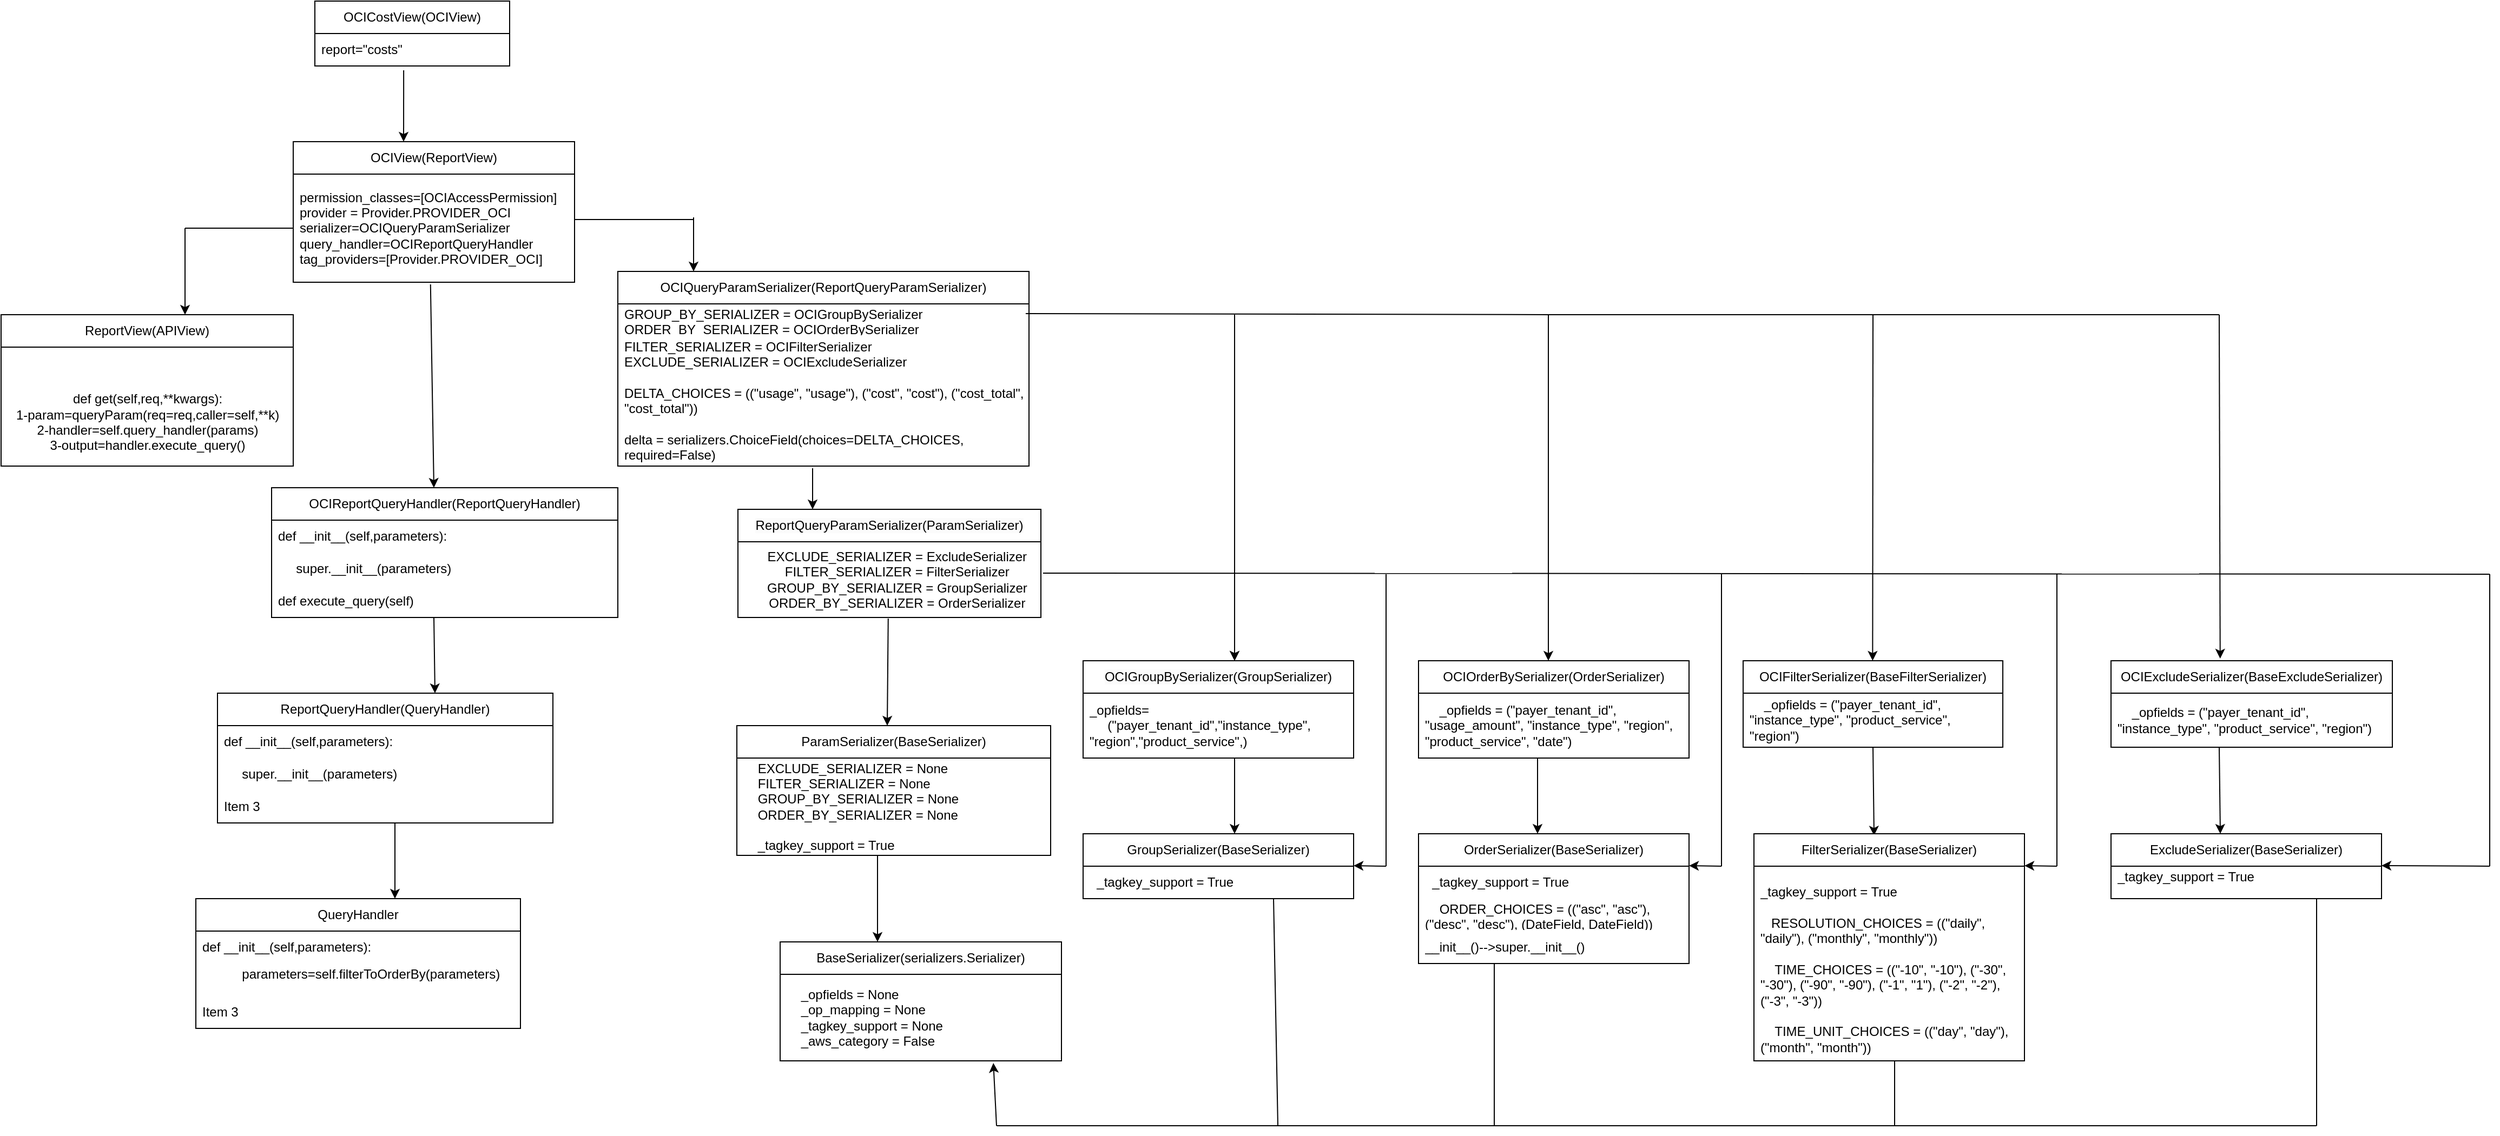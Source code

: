<mxfile version="24.9.1">
  <diagram name="Page-1" id="D7Vn4AiJVQQjsW3S9rvK">
    <mxGraphModel dx="1434" dy="725" grid="1" gridSize="10" guides="1" tooltips="1" connect="1" arrows="1" fold="1" page="1" pageScale="1" pageWidth="850" pageHeight="1100" math="0" shadow="0">
      <root>
        <mxCell id="0" />
        <mxCell id="1" parent="0" />
        <mxCell id="6HUAsycWYb9VESK8B7Vp-1" value="OCICostView(OCIView)" style="swimlane;fontStyle=0;childLayout=stackLayout;horizontal=1;startSize=30;horizontalStack=0;resizeParent=1;resizeParentMax=0;resizeLast=0;collapsible=1;marginBottom=0;whiteSpace=wrap;html=1;" vertex="1" parent="1">
          <mxGeometry x="310" y="30" width="180" height="60" as="geometry" />
        </mxCell>
        <mxCell id="6HUAsycWYb9VESK8B7Vp-3" value="report=&quot;costs&quot;" style="text;strokeColor=none;fillColor=none;align=left;verticalAlign=middle;spacingLeft=4;spacingRight=4;overflow=hidden;points=[[0,0.5],[1,0.5]];portConstraint=eastwest;rotatable=0;whiteSpace=wrap;html=1;" vertex="1" parent="6HUAsycWYb9VESK8B7Vp-1">
          <mxGeometry y="30" width="180" height="30" as="geometry" />
        </mxCell>
        <mxCell id="6HUAsycWYb9VESK8B7Vp-6" value="" style="endArrow=classic;html=1;rounded=0;exitX=0.456;exitY=1.133;exitDx=0;exitDy=0;exitPerimeter=0;" edge="1" parent="1" source="6HUAsycWYb9VESK8B7Vp-3">
          <mxGeometry width="50" height="50" relative="1" as="geometry">
            <mxPoint x="390" y="200" as="sourcePoint" />
            <mxPoint x="392" y="160" as="targetPoint" />
          </mxGeometry>
        </mxCell>
        <mxCell id="6HUAsycWYb9VESK8B7Vp-11" value="OCIView(ReportView)" style="swimlane;fontStyle=0;childLayout=stackLayout;horizontal=1;startSize=30;horizontalStack=0;resizeParent=1;resizeParentMax=0;resizeLast=0;collapsible=1;marginBottom=0;whiteSpace=wrap;html=1;" vertex="1" parent="1">
          <mxGeometry x="290" y="160" width="260" height="130" as="geometry" />
        </mxCell>
        <mxCell id="6HUAsycWYb9VESK8B7Vp-13" value="permission_classes=[OCIAccessPermission]&lt;div&gt;provider = Provider.PROVIDER_OCI&lt;/div&gt;&lt;div&gt;serializer=OCIQueryParamSerializer&lt;/div&gt;&lt;div&gt;query_handler=OCIReportQueryHandler&lt;/div&gt;&lt;div&gt;tag_providers=[Provider.PROVIDER_OCI]&lt;/div&gt;" style="text;strokeColor=none;fillColor=none;align=left;verticalAlign=middle;spacingLeft=4;spacingRight=4;overflow=hidden;points=[[0,0.5],[1,0.5]];portConstraint=eastwest;rotatable=0;whiteSpace=wrap;html=1;" vertex="1" parent="6HUAsycWYb9VESK8B7Vp-11">
          <mxGeometry y="30" width="260" height="100" as="geometry" />
        </mxCell>
        <mxCell id="6HUAsycWYb9VESK8B7Vp-16" value="" style="endArrow=none;html=1;rounded=0;" edge="1" parent="1">
          <mxGeometry width="50" height="50" relative="1" as="geometry">
            <mxPoint x="190" y="240" as="sourcePoint" />
            <mxPoint x="290" y="240" as="targetPoint" />
          </mxGeometry>
        </mxCell>
        <mxCell id="6HUAsycWYb9VESK8B7Vp-17" value="" style="endArrow=classic;html=1;rounded=0;" edge="1" parent="1">
          <mxGeometry width="50" height="50" relative="1" as="geometry">
            <mxPoint x="190" y="240" as="sourcePoint" />
            <mxPoint x="190" y="320" as="targetPoint" />
          </mxGeometry>
        </mxCell>
        <mxCell id="6HUAsycWYb9VESK8B7Vp-18" value="ReportView(APIView)" style="swimlane;fontStyle=0;childLayout=stackLayout;horizontal=1;startSize=30;horizontalStack=0;resizeParent=1;resizeParentMax=0;resizeLast=0;collapsible=1;marginBottom=0;whiteSpace=wrap;html=1;" vertex="1" parent="1">
          <mxGeometry x="20" y="320" width="270" height="140" as="geometry">
            <mxRectangle x="20" y="320" width="160" height="30" as="alternateBounds" />
          </mxGeometry>
        </mxCell>
        <mxCell id="6HUAsycWYb9VESK8B7Vp-24" value="&lt;div&gt;&lt;span style=&quot;background-color: initial;&quot;&gt;&lt;br&gt;&lt;/span&gt;&lt;/div&gt;&lt;div&gt;&lt;span style=&quot;background-color: initial;&quot;&gt;&lt;br&gt;&lt;/span&gt;&lt;/div&gt;&lt;div&gt;&lt;span style=&quot;background-color: initial;&quot;&gt;&lt;br&gt;&lt;/span&gt;&lt;/div&gt;&lt;div&gt;&lt;span style=&quot;background-color: initial;&quot;&gt;&lt;br&gt;&lt;/span&gt;&lt;/div&gt;&lt;div&gt;&lt;span style=&quot;background-color: initial;&quot;&gt;def get(self,req,**kwargs):&lt;/span&gt;&lt;/div&gt;&lt;div&gt;1-param=queryParam(req=req,caller=self,**k)&lt;/div&gt;&lt;div&gt;2-handler=self.query_handler(params)&lt;/div&gt;&lt;div&gt;3-output=handler.execute_query()&lt;/div&gt;&lt;div&gt;&lt;br&gt;&lt;/div&gt;&lt;div&gt;&lt;br&gt;&lt;/div&gt;" style="text;html=1;align=center;verticalAlign=middle;resizable=0;points=[];autosize=1;strokeColor=none;fillColor=none;" vertex="1" parent="1">
          <mxGeometry x="20" y="325" width="270" height="160" as="geometry" />
        </mxCell>
        <mxCell id="6HUAsycWYb9VESK8B7Vp-26" value="" style="endArrow=classic;html=1;rounded=0;exitX=0.488;exitY=1.02;exitDx=0;exitDy=0;exitPerimeter=0;" edge="1" parent="1" source="6HUAsycWYb9VESK8B7Vp-13">
          <mxGeometry width="50" height="50" relative="1" as="geometry">
            <mxPoint x="470" y="350" as="sourcePoint" />
            <mxPoint x="420" y="480" as="targetPoint" />
          </mxGeometry>
        </mxCell>
        <mxCell id="6HUAsycWYb9VESK8B7Vp-30" value="" style="endArrow=none;html=1;rounded=0;exitX=1;exitY=0.42;exitDx=0;exitDy=0;exitPerimeter=0;" edge="1" parent="1" source="6HUAsycWYb9VESK8B7Vp-13">
          <mxGeometry width="50" height="50" relative="1" as="geometry">
            <mxPoint x="560" y="232" as="sourcePoint" />
            <mxPoint x="660" y="232" as="targetPoint" />
          </mxGeometry>
        </mxCell>
        <mxCell id="6HUAsycWYb9VESK8B7Vp-31" value="" style="endArrow=classic;html=1;rounded=0;" edge="1" parent="1">
          <mxGeometry width="50" height="50" relative="1" as="geometry">
            <mxPoint x="660" y="230" as="sourcePoint" />
            <mxPoint x="660" y="280" as="targetPoint" />
          </mxGeometry>
        </mxCell>
        <mxCell id="6HUAsycWYb9VESK8B7Vp-32" value="&lt;span style=&quot;text-align: left;&quot;&gt;OCIQueryParamSerializer(Report&lt;/span&gt;&lt;span style=&quot;text-align: left;&quot;&gt;QueryParamSerializer&lt;/span&gt;&lt;span style=&quot;text-align: left;&quot;&gt;)&lt;/span&gt;" style="swimlane;fontStyle=0;childLayout=stackLayout;horizontal=1;startSize=30;horizontalStack=0;resizeParent=1;resizeParentMax=0;resizeLast=0;collapsible=1;marginBottom=0;whiteSpace=wrap;html=1;" vertex="1" parent="1">
          <mxGeometry x="590" y="280" width="380" height="180" as="geometry" />
        </mxCell>
        <mxCell id="6HUAsycWYb9VESK8B7Vp-34" value="&lt;div&gt;GROUP_BY_SERIALIZER = OCIGroupBySerializer&lt;/div&gt;&lt;div&gt;&lt;div&gt;ORDER_BY_SERIALIZER = OCIOrderBySerializer&lt;/div&gt;&lt;/div&gt;&lt;div&gt;&lt;br&gt;&lt;/div&gt;" style="text;strokeColor=none;fillColor=none;align=left;verticalAlign=middle;spacingLeft=4;spacingRight=4;overflow=hidden;points=[[0,0.5],[1,0.5]];portConstraint=eastwest;rotatable=0;whiteSpace=wrap;html=1;" vertex="1" parent="6HUAsycWYb9VESK8B7Vp-32">
          <mxGeometry y="30" width="380" height="30" as="geometry" />
        </mxCell>
        <mxCell id="6HUAsycWYb9VESK8B7Vp-35" value="&lt;div&gt;FILTER_SERIALIZER = OCIFilterSerializer&lt;/div&gt;&lt;div&gt;EXCLUDE_SERIALIZER = OCIExcludeSerializer&lt;/div&gt;&lt;div&gt;&lt;div&gt;&amp;nbsp;&lt;/div&gt;&lt;div&gt;DELTA_CHOICES = ((&quot;usage&quot;, &quot;usage&quot;), (&quot;cost&quot;, &quot;cost&quot;), (&quot;cost_total&quot;, &quot;cost_total&quot;))&lt;/div&gt;&lt;div&gt;&lt;span style=&quot;background-color: initial;&quot;&gt;&lt;br&gt;&lt;/span&gt;&lt;/div&gt;&lt;div&gt;&lt;span style=&quot;background-color: initial;&quot;&gt;delta = serializers.ChoiceField(choices=DELTA_CHOICES, required=False)&lt;/span&gt;&lt;/div&gt;&lt;/div&gt;&lt;div&gt;&lt;br&gt;&lt;/div&gt;&lt;div&gt;&lt;br&gt;&lt;/div&gt;" style="text;strokeColor=none;fillColor=none;align=left;verticalAlign=middle;spacingLeft=4;spacingRight=4;overflow=hidden;points=[[0,0.5],[1,0.5]];portConstraint=eastwest;rotatable=0;whiteSpace=wrap;html=1;" vertex="1" parent="6HUAsycWYb9VESK8B7Vp-32">
          <mxGeometry y="60" width="380" height="120" as="geometry" />
        </mxCell>
        <mxCell id="6HUAsycWYb9VESK8B7Vp-37" value="&lt;span style=&quot;text-align: left;&quot;&gt;OCIReportQueryHandler(&lt;/span&gt;&lt;span style=&quot;text-align: left;&quot;&gt;ReportQueryHandler&lt;/span&gt;&lt;span style=&quot;text-align: left;&quot;&gt;)&lt;/span&gt;" style="swimlane;fontStyle=0;childLayout=stackLayout;horizontal=1;startSize=30;horizontalStack=0;resizeParent=1;resizeParentMax=0;resizeLast=0;collapsible=1;marginBottom=0;whiteSpace=wrap;html=1;" vertex="1" parent="1">
          <mxGeometry x="270" y="480" width="320" height="120" as="geometry" />
        </mxCell>
        <mxCell id="6HUAsycWYb9VESK8B7Vp-38" value="def __init__(self,parameters):" style="text;strokeColor=none;fillColor=none;align=left;verticalAlign=middle;spacingLeft=4;spacingRight=4;overflow=hidden;points=[[0,0.5],[1,0.5]];portConstraint=eastwest;rotatable=0;whiteSpace=wrap;html=1;" vertex="1" parent="6HUAsycWYb9VESK8B7Vp-37">
          <mxGeometry y="30" width="320" height="30" as="geometry" />
        </mxCell>
        <mxCell id="6HUAsycWYb9VESK8B7Vp-39" value="&amp;nbsp; &amp;nbsp; &amp;nbsp;super.__init__(parameters)" style="text;strokeColor=none;fillColor=none;align=left;verticalAlign=middle;spacingLeft=4;spacingRight=4;overflow=hidden;points=[[0,0.5],[1,0.5]];portConstraint=eastwest;rotatable=0;whiteSpace=wrap;html=1;" vertex="1" parent="6HUAsycWYb9VESK8B7Vp-37">
          <mxGeometry y="60" width="320" height="30" as="geometry" />
        </mxCell>
        <mxCell id="6HUAsycWYb9VESK8B7Vp-40" value="def execute_query(self)" style="text;strokeColor=none;fillColor=none;align=left;verticalAlign=middle;spacingLeft=4;spacingRight=4;overflow=hidden;points=[[0,0.5],[1,0.5]];portConstraint=eastwest;rotatable=0;whiteSpace=wrap;html=1;" vertex="1" parent="6HUAsycWYb9VESK8B7Vp-37">
          <mxGeometry y="90" width="320" height="30" as="geometry" />
        </mxCell>
        <mxCell id="6HUAsycWYb9VESK8B7Vp-41" value="" style="endArrow=classic;html=1;rounded=0;" edge="1" parent="1">
          <mxGeometry width="50" height="50" relative="1" as="geometry">
            <mxPoint x="770" y="462" as="sourcePoint" />
            <mxPoint x="770" y="500" as="targetPoint" />
          </mxGeometry>
        </mxCell>
        <mxCell id="6HUAsycWYb9VESK8B7Vp-42" value="&lt;span style=&quot;forced-color-adjust: none; color: rgb(0, 0, 0); font-family: Helvetica; font-size: 12px; font-style: normal; font-variant-ligatures: normal; font-variant-caps: normal; font-weight: 400; letter-spacing: normal; orphans: 2; text-indent: 0px; text-transform: none; widows: 2; word-spacing: 0px; -webkit-text-stroke-width: 0px; white-space: normal; background-color: rgb(251, 251, 251); text-decoration-thickness: initial; text-decoration-style: initial; text-decoration-color: initial; text-align: left;&quot;&gt;Report&lt;/span&gt;&lt;span style=&quot;forced-color-adjust: none; color: rgb(0, 0, 0); font-family: Helvetica; font-size: 12px; font-style: normal; font-variant-ligatures: normal; font-variant-caps: normal; font-weight: 400; letter-spacing: normal; orphans: 2; text-indent: 0px; text-transform: none; widows: 2; word-spacing: 0px; -webkit-text-stroke-width: 0px; white-space: normal; background-color: rgb(251, 251, 251); text-decoration-thickness: initial; text-decoration-style: initial; text-decoration-color: initial; text-align: left;&quot;&gt;QueryParamSerializer(ParamSerializer)&lt;/span&gt;" style="swimlane;fontStyle=0;childLayout=stackLayout;horizontal=1;startSize=30;horizontalStack=0;resizeParent=1;resizeParentMax=0;resizeLast=0;collapsible=1;marginBottom=0;whiteSpace=wrap;html=1;" vertex="1" parent="1">
          <mxGeometry x="701" y="500" width="280" height="100" as="geometry" />
        </mxCell>
        <mxCell id="6HUAsycWYb9VESK8B7Vp-67" value="&lt;div&gt;&amp;nbsp; &amp;nbsp; EXCLUDE_SERIALIZER = ExcludeSerializer&lt;/div&gt;&lt;div&gt;&lt;div&gt;&amp;nbsp; &amp;nbsp; FILTER_SERIALIZER = FilterSerializer&lt;/div&gt;&lt;/div&gt;&lt;div&gt;&lt;div&gt;&amp;nbsp; &amp;nbsp; GROUP_BY_SERIALIZER = GroupSerializer&lt;/div&gt;&lt;/div&gt;&lt;div&gt;&amp;nbsp; &amp;nbsp; ORDER_BY_SERIALIZER = OrderSerializer&lt;/div&gt;" style="text;html=1;align=center;verticalAlign=middle;resizable=0;points=[];autosize=1;strokeColor=none;fillColor=none;" vertex="1" parent="6HUAsycWYb9VESK8B7Vp-42">
          <mxGeometry y="30" width="280" height="70" as="geometry" />
        </mxCell>
        <mxCell id="6HUAsycWYb9VESK8B7Vp-46" value="" style="endArrow=classic;html=1;rounded=0;" edge="1" parent="1">
          <mxGeometry width="50" height="50" relative="1" as="geometry">
            <mxPoint x="420" y="600" as="sourcePoint" />
            <mxPoint x="421" y="670" as="targetPoint" />
          </mxGeometry>
        </mxCell>
        <mxCell id="6HUAsycWYb9VESK8B7Vp-47" value="&lt;span style=&quot;text-align: left;&quot;&gt;ReportQueryHandler(QueryHandler)&lt;/span&gt;" style="swimlane;fontStyle=0;childLayout=stackLayout;horizontal=1;startSize=30;horizontalStack=0;resizeParent=1;resizeParentMax=0;resizeLast=0;collapsible=1;marginBottom=0;whiteSpace=wrap;html=1;" vertex="1" parent="1">
          <mxGeometry x="220" y="670" width="310" height="120" as="geometry" />
        </mxCell>
        <mxCell id="6HUAsycWYb9VESK8B7Vp-48" value="def __init__(self,parameters):" style="text;strokeColor=none;fillColor=none;align=left;verticalAlign=middle;spacingLeft=4;spacingRight=4;overflow=hidden;points=[[0,0.5],[1,0.5]];portConstraint=eastwest;rotatable=0;whiteSpace=wrap;html=1;" vertex="1" parent="6HUAsycWYb9VESK8B7Vp-47">
          <mxGeometry y="30" width="310" height="30" as="geometry" />
        </mxCell>
        <mxCell id="6HUAsycWYb9VESK8B7Vp-49" value="&amp;nbsp; &amp;nbsp; &amp;nbsp;super.__init__(parameters)" style="text;strokeColor=none;fillColor=none;align=left;verticalAlign=middle;spacingLeft=4;spacingRight=4;overflow=hidden;points=[[0,0.5],[1,0.5]];portConstraint=eastwest;rotatable=0;whiteSpace=wrap;html=1;" vertex="1" parent="6HUAsycWYb9VESK8B7Vp-47">
          <mxGeometry y="60" width="310" height="30" as="geometry" />
        </mxCell>
        <mxCell id="6HUAsycWYb9VESK8B7Vp-50" value="Item 3" style="text;strokeColor=none;fillColor=none;align=left;verticalAlign=middle;spacingLeft=4;spacingRight=4;overflow=hidden;points=[[0,0.5],[1,0.5]];portConstraint=eastwest;rotatable=0;whiteSpace=wrap;html=1;" vertex="1" parent="6HUAsycWYb9VESK8B7Vp-47">
          <mxGeometry y="90" width="310" height="30" as="geometry" />
        </mxCell>
        <mxCell id="6HUAsycWYb9VESK8B7Vp-52" value="" style="endArrow=classic;html=1;rounded=0;" edge="1" parent="1">
          <mxGeometry width="50" height="50" relative="1" as="geometry">
            <mxPoint x="384" y="790" as="sourcePoint" />
            <mxPoint x="384" y="860" as="targetPoint" />
          </mxGeometry>
        </mxCell>
        <mxCell id="6HUAsycWYb9VESK8B7Vp-53" value="QueryHandler" style="swimlane;fontStyle=0;childLayout=stackLayout;horizontal=1;startSize=30;horizontalStack=0;resizeParent=1;resizeParentMax=0;resizeLast=0;collapsible=1;marginBottom=0;whiteSpace=wrap;html=1;" vertex="1" parent="1">
          <mxGeometry x="200" y="860" width="300" height="120" as="geometry" />
        </mxCell>
        <mxCell id="6HUAsycWYb9VESK8B7Vp-54" value="def __init__(self,parameters):" style="text;strokeColor=none;fillColor=none;align=left;verticalAlign=middle;spacingLeft=4;spacingRight=4;overflow=hidden;points=[[0,0.5],[1,0.5]];portConstraint=eastwest;rotatable=0;whiteSpace=wrap;html=1;" vertex="1" parent="6HUAsycWYb9VESK8B7Vp-53">
          <mxGeometry y="30" width="300" height="30" as="geometry" />
        </mxCell>
        <mxCell id="6HUAsycWYb9VESK8B7Vp-55" value="&amp;nbsp; &amp;nbsp; &amp;nbsp; &amp;nbsp; &amp;nbsp; &amp;nbsp;parameters=self.filterToOrderBy(parameters)&lt;div&gt;&lt;br&gt;&lt;/div&gt;" style="text;strokeColor=none;fillColor=none;align=left;verticalAlign=middle;spacingLeft=4;spacingRight=4;overflow=hidden;points=[[0,0.5],[1,0.5]];portConstraint=eastwest;rotatable=0;whiteSpace=wrap;html=1;" vertex="1" parent="6HUAsycWYb9VESK8B7Vp-53">
          <mxGeometry y="60" width="300" height="30" as="geometry" />
        </mxCell>
        <mxCell id="6HUAsycWYb9VESK8B7Vp-56" value="Item 3" style="text;strokeColor=none;fillColor=none;align=left;verticalAlign=middle;spacingLeft=4;spacingRight=4;overflow=hidden;points=[[0,0.5],[1,0.5]];portConstraint=eastwest;rotatable=0;whiteSpace=wrap;html=1;" vertex="1" parent="6HUAsycWYb9VESK8B7Vp-53">
          <mxGeometry y="90" width="300" height="30" as="geometry" />
        </mxCell>
        <mxCell id="6HUAsycWYb9VESK8B7Vp-57" value="" style="endArrow=classic;html=1;rounded=0;exitX=0.496;exitY=1.014;exitDx=0;exitDy=0;exitPerimeter=0;" edge="1" parent="1" source="6HUAsycWYb9VESK8B7Vp-67">
          <mxGeometry width="50" height="50" relative="1" as="geometry">
            <mxPoint x="839" y="610" as="sourcePoint" />
            <mxPoint x="839" y="700" as="targetPoint" />
          </mxGeometry>
        </mxCell>
        <mxCell id="6HUAsycWYb9VESK8B7Vp-58" value="&lt;span style=&quot;text-align: left;&quot;&gt;ParamSerializer(BaseSerializer)&lt;/span&gt;" style="swimlane;fontStyle=0;childLayout=stackLayout;horizontal=1;startSize=30;horizontalStack=0;resizeParent=1;resizeParentMax=0;resizeLast=0;collapsible=1;marginBottom=0;whiteSpace=wrap;html=1;" vertex="1" parent="1">
          <mxGeometry x="700" y="700" width="290" height="120" as="geometry" />
        </mxCell>
        <mxCell id="6HUAsycWYb9VESK8B7Vp-59" value="&lt;div&gt;&amp;nbsp; &amp;nbsp; EXCLUDE_SERIALIZER = None&lt;/div&gt;&lt;div&gt;&amp;nbsp; &amp;nbsp; FILTER_SERIALIZER = None&lt;/div&gt;&lt;div&gt;&amp;nbsp; &amp;nbsp; GROUP_BY_SERIALIZER = None&lt;/div&gt;&lt;div&gt;&amp;nbsp; &amp;nbsp; ORDER_BY_SERIALIZER = None&lt;/div&gt;&lt;div&gt;&lt;br&gt;&lt;/div&gt;&lt;div&gt;&amp;nbsp; &amp;nbsp; _tagkey_support = True&lt;/div&gt;" style="text;strokeColor=none;fillColor=none;align=left;verticalAlign=middle;spacingLeft=4;spacingRight=4;overflow=hidden;points=[[0,0.5],[1,0.5]];portConstraint=eastwest;rotatable=0;whiteSpace=wrap;html=1;" vertex="1" parent="6HUAsycWYb9VESK8B7Vp-58">
          <mxGeometry y="30" width="290" height="90" as="geometry" />
        </mxCell>
        <mxCell id="6HUAsycWYb9VESK8B7Vp-62" value="" style="endArrow=classic;html=1;rounded=0;" edge="1" parent="1">
          <mxGeometry width="50" height="50" relative="1" as="geometry">
            <mxPoint x="830" y="820" as="sourcePoint" />
            <mxPoint x="830" y="900" as="targetPoint" />
          </mxGeometry>
        </mxCell>
        <mxCell id="6HUAsycWYb9VESK8B7Vp-63" value="BaseSerializer(serializers.Serializer)" style="swimlane;fontStyle=0;childLayout=stackLayout;horizontal=1;startSize=30;horizontalStack=0;resizeParent=1;resizeParentMax=0;resizeLast=0;collapsible=1;marginBottom=0;whiteSpace=wrap;html=1;" vertex="1" parent="1">
          <mxGeometry x="740" y="900" width="260" height="110" as="geometry" />
        </mxCell>
        <mxCell id="6HUAsycWYb9VESK8B7Vp-65" value="&lt;div&gt;&amp;nbsp; &amp;nbsp; _opfields = None&lt;/div&gt;&lt;div&gt;&amp;nbsp; &amp;nbsp; _op_mapping = None&lt;/div&gt;&lt;div&gt;&amp;nbsp; &amp;nbsp; _tagkey_support = None&lt;/div&gt;&lt;div&gt;&amp;nbsp; &amp;nbsp; _aws_category = False&lt;/div&gt;" style="text;strokeColor=none;fillColor=none;align=left;verticalAlign=middle;spacingLeft=4;spacingRight=4;overflow=hidden;points=[[0,0.5],[1,0.5]];portConstraint=eastwest;rotatable=0;whiteSpace=wrap;html=1;" vertex="1" parent="6HUAsycWYb9VESK8B7Vp-63">
          <mxGeometry y="30" width="260" height="80" as="geometry" />
        </mxCell>
        <mxCell id="6HUAsycWYb9VESK8B7Vp-68" value="" style="endArrow=none;html=1;rounded=0;exitX=0.992;exitY=0.3;exitDx=0;exitDy=0;exitPerimeter=0;" edge="1" parent="1" source="6HUAsycWYb9VESK8B7Vp-34">
          <mxGeometry width="50" height="50" relative="1" as="geometry">
            <mxPoint x="1070" y="370" as="sourcePoint" />
            <mxPoint x="1850" y="320" as="targetPoint" />
            <Array as="points">
              <mxPoint x="1450" y="320" />
              <mxPoint x="2070" y="320" />
            </Array>
          </mxGeometry>
        </mxCell>
        <mxCell id="6HUAsycWYb9VESK8B7Vp-70" value="" style="endArrow=classic;html=1;rounded=0;" edge="1" parent="1">
          <mxGeometry width="50" height="50" relative="1" as="geometry">
            <mxPoint x="1160" y="320" as="sourcePoint" />
            <mxPoint x="1160" y="640" as="targetPoint" />
          </mxGeometry>
        </mxCell>
        <mxCell id="6HUAsycWYb9VESK8B7Vp-71" value="" style="endArrow=classic;html=1;rounded=0;" edge="1" parent="1">
          <mxGeometry width="50" height="50" relative="1" as="geometry">
            <mxPoint x="1160" y="320" as="sourcePoint" />
            <mxPoint x="1160" y="640" as="targetPoint" />
          </mxGeometry>
        </mxCell>
        <mxCell id="6HUAsycWYb9VESK8B7Vp-75" value="" style="endArrow=classic;html=1;rounded=0;" edge="1" parent="1">
          <mxGeometry width="50" height="50" relative="1" as="geometry">
            <mxPoint x="1450" y="320" as="sourcePoint" />
            <mxPoint x="1450" y="640" as="targetPoint" />
          </mxGeometry>
        </mxCell>
        <mxCell id="6HUAsycWYb9VESK8B7Vp-76" value="" style="endArrow=classic;html=1;rounded=0;entryX=0.457;entryY=-0.008;entryDx=0;entryDy=0;entryPerimeter=0;" edge="1" parent="1">
          <mxGeometry width="50" height="50" relative="1" as="geometry">
            <mxPoint x="1750" y="320" as="sourcePoint" />
            <mxPoint x="1749.68" y="640" as="targetPoint" />
          </mxGeometry>
        </mxCell>
        <mxCell id="6HUAsycWYb9VESK8B7Vp-77" value="&lt;span style=&quot;color: rgb(0, 0, 0); font-family: Helvetica; font-size: 12px; font-style: normal; font-variant-ligatures: normal; font-variant-caps: normal; font-weight: 400; letter-spacing: normal; orphans: 2; text-align: left; text-indent: 0px; text-transform: none; widows: 2; word-spacing: 0px; -webkit-text-stroke-width: 0px; white-space: normal; background-color: rgb(251, 251, 251); text-decoration-thickness: initial; text-decoration-style: initial; text-decoration-color: initial; display: inline !important; float: none;&quot;&gt;OCIGroupBySerializer(GroupSerializer)&lt;/span&gt;" style="swimlane;fontStyle=0;childLayout=stackLayout;horizontal=1;startSize=30;horizontalStack=0;resizeParent=1;resizeParentMax=0;resizeLast=0;collapsible=1;marginBottom=0;whiteSpace=wrap;html=1;" vertex="1" parent="1">
          <mxGeometry x="1020" y="640" width="250" height="90" as="geometry" />
        </mxCell>
        <mxCell id="6HUAsycWYb9VESK8B7Vp-78" value="_opfields=&amp;nbsp; &amp;nbsp; &amp;nbsp; &amp;nbsp;&lt;div&gt;&amp;nbsp; &amp;nbsp; &amp;nbsp;(&quot;payer_tenant_id&quot;,&quot;instance_type&quot;,&lt;div&gt;&quot;region&quot;,&quot;product_service&quot;,&lt;span style=&quot;background-color: initial;&quot;&gt;)&lt;/span&gt;&lt;/div&gt;&lt;/div&gt;" style="text;strokeColor=none;fillColor=none;align=left;verticalAlign=middle;spacingLeft=4;spacingRight=4;overflow=hidden;points=[[0,0.5],[1,0.5]];portConstraint=eastwest;rotatable=0;whiteSpace=wrap;html=1;" vertex="1" parent="6HUAsycWYb9VESK8B7Vp-77">
          <mxGeometry y="30" width="250" height="60" as="geometry" />
        </mxCell>
        <mxCell id="6HUAsycWYb9VESK8B7Vp-81" value="&lt;span style=&quot;text-align: left;&quot;&gt;OCIOrderBySerializer(Order&lt;/span&gt;&lt;span style=&quot;text-align: left;&quot;&gt;Serializer&lt;/span&gt;&lt;span style=&quot;text-align: left;&quot;&gt;)&lt;/span&gt;" style="swimlane;fontStyle=0;childLayout=stackLayout;horizontal=1;startSize=30;horizontalStack=0;resizeParent=1;resizeParentMax=0;resizeLast=0;collapsible=1;marginBottom=0;whiteSpace=wrap;html=1;" vertex="1" parent="1">
          <mxGeometry x="1330" y="640" width="250" height="90" as="geometry" />
        </mxCell>
        <mxCell id="6HUAsycWYb9VESK8B7Vp-82" value="&amp;nbsp; &amp;nbsp; _opfields = (&quot;payer_tenant_id&quot;, &quot;usage_amount&quot;, &quot;instance_type&quot;, &quot;region&quot;, &quot;product_service&quot;, &quot;date&quot;)" style="text;strokeColor=none;fillColor=none;align=left;verticalAlign=middle;spacingLeft=4;spacingRight=4;overflow=hidden;points=[[0,0.5],[1,0.5]];portConstraint=eastwest;rotatable=0;whiteSpace=wrap;html=1;" vertex="1" parent="6HUAsycWYb9VESK8B7Vp-81">
          <mxGeometry y="30" width="250" height="60" as="geometry" />
        </mxCell>
        <mxCell id="6HUAsycWYb9VESK8B7Vp-85" value="&lt;span style=&quot;text-align: left;&quot;&gt;OCIFilterSerializer(BaseFilter&lt;/span&gt;&lt;span style=&quot;text-align: left;&quot;&gt;Serializer&lt;/span&gt;&lt;span style=&quot;text-align: left;&quot;&gt;)&lt;/span&gt;" style="swimlane;fontStyle=0;childLayout=stackLayout;horizontal=1;startSize=30;horizontalStack=0;resizeParent=1;resizeParentMax=0;resizeLast=0;collapsible=1;marginBottom=0;whiteSpace=wrap;html=1;" vertex="1" parent="1">
          <mxGeometry x="1630" y="640" width="240" height="80" as="geometry" />
        </mxCell>
        <mxCell id="6HUAsycWYb9VESK8B7Vp-86" value="&amp;nbsp; &amp;nbsp; _opfields = (&quot;payer_tenant_id&quot;, &quot;instance_type&quot;, &quot;product_service&quot;, &quot;region&quot;)" style="text;strokeColor=none;fillColor=none;align=left;verticalAlign=middle;spacingLeft=4;spacingRight=4;overflow=hidden;points=[[0,0.5],[1,0.5]];portConstraint=eastwest;rotatable=0;whiteSpace=wrap;html=1;" vertex="1" parent="6HUAsycWYb9VESK8B7Vp-85">
          <mxGeometry y="30" width="240" height="50" as="geometry" />
        </mxCell>
        <mxCell id="6HUAsycWYb9VESK8B7Vp-89" value="" style="endArrow=classic;html=1;rounded=0;entryX=0.388;entryY=-0.025;entryDx=0;entryDy=0;entryPerimeter=0;" edge="1" parent="1" target="6HUAsycWYb9VESK8B7Vp-90">
          <mxGeometry width="50" height="50" relative="1" as="geometry">
            <mxPoint x="2070" y="320" as="sourcePoint" />
            <mxPoint x="2040" y="600" as="targetPoint" />
          </mxGeometry>
        </mxCell>
        <mxCell id="6HUAsycWYb9VESK8B7Vp-90" value="&lt;span style=&quot;text-align: left;&quot;&gt;OCIExcludeSerializer(BaseExclude&lt;/span&gt;&lt;span style=&quot;text-align: left;&quot;&gt;Serializer&lt;/span&gt;&lt;span style=&quot;text-align: left;&quot;&gt;)&lt;/span&gt;" style="swimlane;fontStyle=0;childLayout=stackLayout;horizontal=1;startSize=30;horizontalStack=0;resizeParent=1;resizeParentMax=0;resizeLast=0;collapsible=1;marginBottom=0;whiteSpace=wrap;html=1;" vertex="1" parent="1">
          <mxGeometry x="1970" y="640" width="260" height="80" as="geometry" />
        </mxCell>
        <mxCell id="6HUAsycWYb9VESK8B7Vp-91" value="&amp;nbsp; &amp;nbsp; _opfields = (&quot;payer_tenant_id&quot;, &quot;instance_type&quot;, &quot;product_service&quot;, &quot;region&quot;)" style="text;strokeColor=none;fillColor=none;align=left;verticalAlign=middle;spacingLeft=4;spacingRight=4;overflow=hidden;points=[[0,0.5],[1,0.5]];portConstraint=eastwest;rotatable=0;whiteSpace=wrap;html=1;" vertex="1" parent="6HUAsycWYb9VESK8B7Vp-90">
          <mxGeometry y="30" width="260" height="50" as="geometry" />
        </mxCell>
        <mxCell id="6HUAsycWYb9VESK8B7Vp-97" value="" style="endArrow=classic;html=1;rounded=0;" edge="1" parent="1">
          <mxGeometry width="50" height="50" relative="1" as="geometry">
            <mxPoint x="1160" y="730" as="sourcePoint" />
            <mxPoint x="1160" y="800" as="targetPoint" />
          </mxGeometry>
        </mxCell>
        <mxCell id="6HUAsycWYb9VESK8B7Vp-99" value="" style="endArrow=classic;html=1;rounded=0;" edge="1" parent="1">
          <mxGeometry width="50" height="50" relative="1" as="geometry">
            <mxPoint x="1440" y="730" as="sourcePoint" />
            <mxPoint x="1440" y="800" as="targetPoint" />
          </mxGeometry>
        </mxCell>
        <mxCell id="6HUAsycWYb9VESK8B7Vp-100" value="" style="endArrow=classic;html=1;rounded=0;entryX=0.444;entryY=0.008;entryDx=0;entryDy=0;entryPerimeter=0;" edge="1" parent="1" target="6HUAsycWYb9VESK8B7Vp-114">
          <mxGeometry width="50" height="50" relative="1" as="geometry">
            <mxPoint x="1750" y="720" as="sourcePoint" />
            <mxPoint x="1750" y="790" as="targetPoint" />
          </mxGeometry>
        </mxCell>
        <mxCell id="6HUAsycWYb9VESK8B7Vp-101" value="" style="endArrow=classic;html=1;rounded=0;entryX=0.404;entryY=0;entryDx=0;entryDy=0;entryPerimeter=0;" edge="1" parent="1" target="6HUAsycWYb9VESK8B7Vp-119">
          <mxGeometry width="50" height="50" relative="1" as="geometry">
            <mxPoint x="2070" y="720" as="sourcePoint" />
            <mxPoint x="2070" y="790" as="targetPoint" />
          </mxGeometry>
        </mxCell>
        <mxCell id="6HUAsycWYb9VESK8B7Vp-102" value="&lt;span style=&quot;color: rgb(0, 0, 0); font-family: Helvetica; font-size: 12px; font-style: normal; font-variant-ligatures: normal; font-variant-caps: normal; font-weight: 400; letter-spacing: normal; orphans: 2; text-align: left; text-indent: 0px; text-transform: none; widows: 2; word-spacing: 0px; -webkit-text-stroke-width: 0px; white-space: normal; background-color: rgb(251, 251, 251); text-decoration-thickness: initial; text-decoration-style: initial; text-decoration-color: initial; display: inline !important; float: none;&quot;&gt;GroupSerializer(BaseSerializer)&lt;/span&gt;" style="swimlane;fontStyle=0;childLayout=stackLayout;horizontal=1;startSize=30;horizontalStack=0;resizeParent=1;resizeParentMax=0;resizeLast=0;collapsible=1;marginBottom=0;whiteSpace=wrap;html=1;" vertex="1" parent="1">
          <mxGeometry x="1020" y="800" width="250" height="60" as="geometry" />
        </mxCell>
        <mxCell id="6HUAsycWYb9VESK8B7Vp-103" value="&amp;nbsp; _tagkey_support = True" style="text;strokeColor=none;fillColor=none;align=left;verticalAlign=middle;spacingLeft=4;spacingRight=4;overflow=hidden;points=[[0,0.5],[1,0.5]];portConstraint=eastwest;rotatable=0;whiteSpace=wrap;html=1;" vertex="1" parent="6HUAsycWYb9VESK8B7Vp-102">
          <mxGeometry y="30" width="250" height="30" as="geometry" />
        </mxCell>
        <mxCell id="6HUAsycWYb9VESK8B7Vp-110" value="&lt;div style=&quot;text-align: left;&quot;&gt;&lt;span style=&quot;background-color: initial;&quot;&gt;OrderSerializer(&lt;/span&gt;&lt;span style=&quot;background-color: initial;&quot;&gt;BaseSerializer&lt;/span&gt;&lt;span style=&quot;background-color: initial;&quot;&gt;)&lt;/span&gt;&lt;/div&gt;" style="swimlane;fontStyle=0;childLayout=stackLayout;horizontal=1;startSize=30;horizontalStack=0;resizeParent=1;resizeParentMax=0;resizeLast=0;collapsible=1;marginBottom=0;whiteSpace=wrap;html=1;" vertex="1" parent="1">
          <mxGeometry x="1330" y="800" width="250" height="120" as="geometry" />
        </mxCell>
        <mxCell id="6HUAsycWYb9VESK8B7Vp-111" value="&amp;nbsp; _tagkey_support = True" style="text;strokeColor=none;fillColor=none;align=left;verticalAlign=middle;spacingLeft=4;spacingRight=4;overflow=hidden;points=[[0,0.5],[1,0.5]];portConstraint=eastwest;rotatable=0;whiteSpace=wrap;html=1;" vertex="1" parent="6HUAsycWYb9VESK8B7Vp-110">
          <mxGeometry y="30" width="250" height="30" as="geometry" />
        </mxCell>
        <mxCell id="6HUAsycWYb9VESK8B7Vp-112" value="&lt;div&gt;&amp;nbsp; &amp;nbsp; ORDER_CHOICES = ((&quot;asc&quot;, &quot;asc&quot;), (&quot;desc&quot;, &quot;desc&quot;), (DateField, DateField))&lt;/div&gt;&lt;div&gt;&lt;br&gt;&lt;/div&gt;" style="text;strokeColor=none;fillColor=none;align=left;verticalAlign=middle;spacingLeft=4;spacingRight=4;overflow=hidden;points=[[0,0.5],[1,0.5]];portConstraint=eastwest;rotatable=0;whiteSpace=wrap;html=1;" vertex="1" parent="6HUAsycWYb9VESK8B7Vp-110">
          <mxGeometry y="60" width="250" height="30" as="geometry" />
        </mxCell>
        <mxCell id="6HUAsycWYb9VESK8B7Vp-113" value="__init__()--&amp;gt;super.__init__()" style="text;strokeColor=none;fillColor=none;align=left;verticalAlign=middle;spacingLeft=4;spacingRight=4;overflow=hidden;points=[[0,0.5],[1,0.5]];portConstraint=eastwest;rotatable=0;whiteSpace=wrap;html=1;" vertex="1" parent="6HUAsycWYb9VESK8B7Vp-110">
          <mxGeometry y="90" width="250" height="30" as="geometry" />
        </mxCell>
        <mxCell id="6HUAsycWYb9VESK8B7Vp-114" value="&lt;div style=&quot;text-align: left;&quot;&gt;&lt;span style=&quot;background-color: initial;&quot;&gt;FilterSerializer(BaseSerializer)&lt;/span&gt;&lt;/div&gt;" style="swimlane;fontStyle=0;childLayout=stackLayout;horizontal=1;startSize=30;horizontalStack=0;resizeParent=1;resizeParentMax=0;resizeLast=0;collapsible=1;marginBottom=0;whiteSpace=wrap;html=1;" vertex="1" parent="1">
          <mxGeometry x="1640" y="800" width="250" height="210" as="geometry" />
        </mxCell>
        <mxCell id="6HUAsycWYb9VESK8B7Vp-115" value="&lt;div&gt;&lt;br&gt;&lt;/div&gt;&lt;div&gt;&lt;span style=&quot;background-color: initial;&quot;&gt;_tagkey_support = True&lt;/span&gt;&lt;/div&gt;&lt;div&gt;&lt;br&gt;&lt;/div&gt;&lt;div&gt;&amp;nbsp; &amp;nbsp;RESOLUTION_CHOICES = ((&quot;daily&quot;, &quot;daily&quot;), (&quot;monthly&quot;, &quot;monthly&quot;))&lt;/div&gt;&lt;div&gt;&lt;br&gt;&lt;/div&gt;&lt;div&gt;&amp;nbsp; &amp;nbsp; TIME_CHOICES = ((&quot;-10&quot;, &quot;-10&quot;), (&quot;-30&quot;, &quot;-30&quot;), (&quot;-90&quot;, &quot;-90&quot;), (&quot;-1&quot;, &quot;1&quot;), (&quot;-2&quot;, &quot;-2&quot;), (&quot;-3&quot;, &quot;-3&quot;))&lt;/div&gt;&lt;div&gt;&lt;span style=&quot;background-color: initial;&quot;&gt;&lt;br&gt;&lt;/span&gt;&lt;/div&gt;&lt;div&gt;&lt;span style=&quot;background-color: initial;&quot;&gt;&amp;nbsp; &amp;nbsp; TIME_UNIT_CHOICES = ((&quot;day&quot;, &quot;day&quot;), (&quot;month&quot;, &quot;month&quot;))&lt;/span&gt;&lt;/div&gt;&lt;div&gt;&lt;br&gt;&lt;/div&gt;" style="text;strokeColor=none;fillColor=none;align=left;verticalAlign=middle;spacingLeft=4;spacingRight=4;overflow=hidden;points=[[0,0.5],[1,0.5]];portConstraint=eastwest;rotatable=0;whiteSpace=wrap;html=1;" vertex="1" parent="6HUAsycWYb9VESK8B7Vp-114">
          <mxGeometry y="30" width="250" height="180" as="geometry" />
        </mxCell>
        <mxCell id="6HUAsycWYb9VESK8B7Vp-119" value="&lt;div style=&quot;text-align: left;&quot;&gt;&lt;span style=&quot;background-color: initial;&quot;&gt;ExcludeSerializer(BaseSerializer)&lt;/span&gt;&lt;/div&gt;" style="swimlane;fontStyle=0;childLayout=stackLayout;horizontal=1;startSize=30;horizontalStack=0;resizeParent=1;resizeParentMax=0;resizeLast=0;collapsible=1;marginBottom=0;whiteSpace=wrap;html=1;" vertex="1" parent="1">
          <mxGeometry x="1970" y="800" width="250" height="60" as="geometry" />
        </mxCell>
        <mxCell id="6HUAsycWYb9VESK8B7Vp-120" value="&lt;div&gt;_tagkey_support = True&lt;/div&gt;&lt;div&gt;&lt;br&gt;&lt;/div&gt;" style="text;strokeColor=none;fillColor=none;align=left;verticalAlign=middle;spacingLeft=4;spacingRight=4;overflow=hidden;points=[[0,0.5],[1,0.5]];portConstraint=eastwest;rotatable=0;whiteSpace=wrap;html=1;" vertex="1" parent="6HUAsycWYb9VESK8B7Vp-119">
          <mxGeometry y="30" width="250" height="30" as="geometry" />
        </mxCell>
        <mxCell id="6HUAsycWYb9VESK8B7Vp-124" value="" style="endArrow=none;html=1;rounded=0;exitX=1.007;exitY=0.414;exitDx=0;exitDy=0;exitPerimeter=0;" edge="1" parent="1" source="6HUAsycWYb9VESK8B7Vp-67">
          <mxGeometry width="50" height="50" relative="1" as="geometry">
            <mxPoint x="1200" y="560" as="sourcePoint" />
            <mxPoint x="2320" y="560" as="targetPoint" />
          </mxGeometry>
        </mxCell>
        <mxCell id="6HUAsycWYb9VESK8B7Vp-125" value="" style="endArrow=none;html=1;rounded=0;" edge="1" parent="1">
          <mxGeometry width="50" height="50" relative="1" as="geometry">
            <mxPoint x="1300" y="830" as="sourcePoint" />
            <mxPoint x="1300" y="560" as="targetPoint" />
          </mxGeometry>
        </mxCell>
        <mxCell id="6HUAsycWYb9VESK8B7Vp-126" value="" style="endArrow=none;html=1;rounded=0;" edge="1" parent="1">
          <mxGeometry width="50" height="50" relative="1" as="geometry">
            <mxPoint x="1610" y="830" as="sourcePoint" />
            <mxPoint x="1610" y="560" as="targetPoint" />
          </mxGeometry>
        </mxCell>
        <mxCell id="6HUAsycWYb9VESK8B7Vp-127" value="" style="endArrow=none;html=1;rounded=0;" edge="1" parent="1">
          <mxGeometry width="50" height="50" relative="1" as="geometry">
            <mxPoint x="1920" y="830" as="sourcePoint" />
            <mxPoint x="1920" y="560" as="targetPoint" />
          </mxGeometry>
        </mxCell>
        <mxCell id="6HUAsycWYb9VESK8B7Vp-129" value="" style="endArrow=none;html=1;rounded=0;" edge="1" parent="1">
          <mxGeometry width="50" height="50" relative="1" as="geometry">
            <mxPoint x="2320" y="830" as="sourcePoint" />
            <mxPoint x="2320" y="560" as="targetPoint" />
          </mxGeometry>
        </mxCell>
        <mxCell id="6HUAsycWYb9VESK8B7Vp-131" value="" style="endArrow=classic;html=1;rounded=0;" edge="1" parent="1">
          <mxGeometry width="50" height="50" relative="1" as="geometry">
            <mxPoint x="1300" y="830" as="sourcePoint" />
            <mxPoint x="1270" y="829.5" as="targetPoint" />
          </mxGeometry>
        </mxCell>
        <mxCell id="6HUAsycWYb9VESK8B7Vp-135" value="" style="endArrow=classic;html=1;rounded=0;" edge="1" parent="1">
          <mxGeometry width="50" height="50" relative="1" as="geometry">
            <mxPoint x="2320" y="830" as="sourcePoint" />
            <mxPoint x="2220" y="829.5" as="targetPoint" />
          </mxGeometry>
        </mxCell>
        <mxCell id="6HUAsycWYb9VESK8B7Vp-136" value="" style="endArrow=classic;html=1;rounded=0;" edge="1" parent="1">
          <mxGeometry width="50" height="50" relative="1" as="geometry">
            <mxPoint x="1610" y="830" as="sourcePoint" />
            <mxPoint x="1580" y="829.5" as="targetPoint" />
          </mxGeometry>
        </mxCell>
        <mxCell id="6HUAsycWYb9VESK8B7Vp-137" value="" style="endArrow=classic;html=1;rounded=0;" edge="1" parent="1">
          <mxGeometry width="50" height="50" relative="1" as="geometry">
            <mxPoint x="1920" y="830" as="sourcePoint" />
            <mxPoint x="1890" y="829.5" as="targetPoint" />
          </mxGeometry>
        </mxCell>
        <mxCell id="6HUAsycWYb9VESK8B7Vp-138" value="" style="endArrow=none;html=1;rounded=0;" edge="1" parent="1">
          <mxGeometry width="50" height="50" relative="1" as="geometry">
            <mxPoint x="940" y="1070" as="sourcePoint" />
            <mxPoint x="2160" y="1070" as="targetPoint" />
          </mxGeometry>
        </mxCell>
        <mxCell id="6HUAsycWYb9VESK8B7Vp-139" value="" style="endArrow=classic;html=1;rounded=0;entryX=0.758;entryY=1.025;entryDx=0;entryDy=0;entryPerimeter=0;" edge="1" parent="1" target="6HUAsycWYb9VESK8B7Vp-65">
          <mxGeometry width="50" height="50" relative="1" as="geometry">
            <mxPoint x="940" y="1070" as="sourcePoint" />
            <mxPoint x="990" y="1030" as="targetPoint" />
          </mxGeometry>
        </mxCell>
        <mxCell id="6HUAsycWYb9VESK8B7Vp-140" value="" style="endArrow=none;html=1;rounded=0;" edge="1" parent="1">
          <mxGeometry width="50" height="50" relative="1" as="geometry">
            <mxPoint x="1200" y="1070" as="sourcePoint" />
            <mxPoint x="1196" y="860" as="targetPoint" />
          </mxGeometry>
        </mxCell>
        <mxCell id="6HUAsycWYb9VESK8B7Vp-143" value="" style="endArrow=none;html=1;rounded=0;" edge="1" parent="1">
          <mxGeometry width="50" height="50" relative="1" as="geometry">
            <mxPoint x="1400" y="1070" as="sourcePoint" />
            <mxPoint x="1400" y="920" as="targetPoint" />
          </mxGeometry>
        </mxCell>
        <mxCell id="6HUAsycWYb9VESK8B7Vp-144" value="" style="endArrow=none;html=1;rounded=0;" edge="1" parent="1">
          <mxGeometry width="50" height="50" relative="1" as="geometry">
            <mxPoint x="1770" y="1070" as="sourcePoint" />
            <mxPoint x="1770" y="1010" as="targetPoint" />
          </mxGeometry>
        </mxCell>
        <mxCell id="6HUAsycWYb9VESK8B7Vp-145" value="" style="endArrow=none;html=1;rounded=0;" edge="1" parent="1">
          <mxGeometry width="50" height="50" relative="1" as="geometry">
            <mxPoint x="2160" y="1070" as="sourcePoint" />
            <mxPoint x="2160" y="860" as="targetPoint" />
          </mxGeometry>
        </mxCell>
      </root>
    </mxGraphModel>
  </diagram>
</mxfile>
